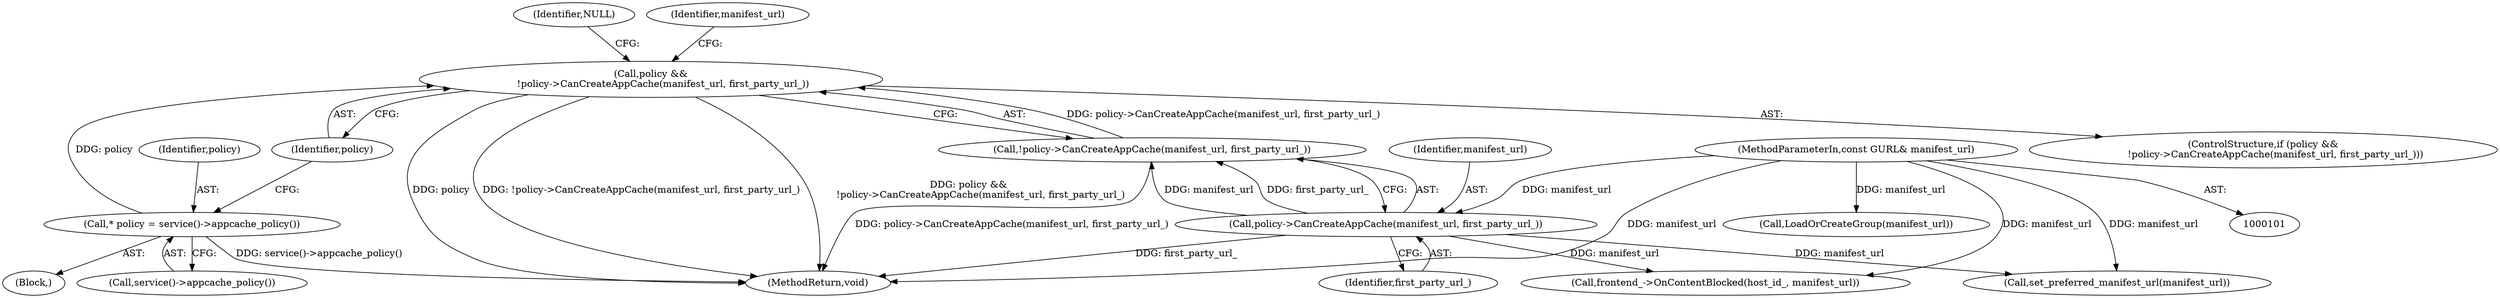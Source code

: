 digraph "0_Chrome_2cb006bc9d3ad16353ed49c2b75faea618156d0f_4@pointer" {
"1000168" [label="(Call,policy &&\n        !policy->CanCreateAppCache(manifest_url, first_party_url_))"];
"1000164" [label="(Call,* policy = service()->appcache_policy())"];
"1000170" [label="(Call,!policy->CanCreateAppCache(manifest_url, first_party_url_))"];
"1000171" [label="(Call,policy->CanCreateAppCache(manifest_url, first_party_url_))"];
"1000104" [label="(MethodParameterIn,const GURL& manifest_url)"];
"1000104" [label="(MethodParameterIn,const GURL& manifest_url)"];
"1000199" [label="(Call,LoadOrCreateGroup(manifest_url))"];
"1000165" [label="(Identifier,policy)"];
"1000176" [label="(Identifier,NULL)"];
"1000171" [label="(Call,policy->CanCreateAppCache(manifest_url, first_party_url_))"];
"1000169" [label="(Identifier,policy)"];
"1000195" [label="(Identifier,manifest_url)"];
"1000164" [label="(Call,* policy = service()->appcache_policy())"];
"1000159" [label="(Block,)"];
"1000205" [label="(MethodReturn,void)"];
"1000172" [label="(Identifier,manifest_url)"];
"1000167" [label="(ControlStructure,if (policy &&\n        !policy->CanCreateAppCache(manifest_url, first_party_url_)))"];
"1000170" [label="(Call,!policy->CanCreateAppCache(manifest_url, first_party_url_))"];
"1000173" [label="(Identifier,first_party_url_)"];
"1000190" [label="(Call,frontend_->OnContentBlocked(host_id_, manifest_url))"];
"1000194" [label="(Call,set_preferred_manifest_url(manifest_url))"];
"1000168" [label="(Call,policy &&\n        !policy->CanCreateAppCache(manifest_url, first_party_url_))"];
"1000166" [label="(Call,service()->appcache_policy())"];
"1000168" -> "1000167"  [label="AST: "];
"1000168" -> "1000169"  [label="CFG: "];
"1000168" -> "1000170"  [label="CFG: "];
"1000169" -> "1000168"  [label="AST: "];
"1000170" -> "1000168"  [label="AST: "];
"1000176" -> "1000168"  [label="CFG: "];
"1000195" -> "1000168"  [label="CFG: "];
"1000168" -> "1000205"  [label="DDG: policy &&\n        !policy->CanCreateAppCache(manifest_url, first_party_url_)"];
"1000168" -> "1000205"  [label="DDG: policy"];
"1000168" -> "1000205"  [label="DDG: !policy->CanCreateAppCache(manifest_url, first_party_url_)"];
"1000164" -> "1000168"  [label="DDG: policy"];
"1000170" -> "1000168"  [label="DDG: policy->CanCreateAppCache(manifest_url, first_party_url_)"];
"1000164" -> "1000159"  [label="AST: "];
"1000164" -> "1000166"  [label="CFG: "];
"1000165" -> "1000164"  [label="AST: "];
"1000166" -> "1000164"  [label="AST: "];
"1000169" -> "1000164"  [label="CFG: "];
"1000164" -> "1000205"  [label="DDG: service()->appcache_policy()"];
"1000170" -> "1000171"  [label="CFG: "];
"1000171" -> "1000170"  [label="AST: "];
"1000170" -> "1000205"  [label="DDG: policy->CanCreateAppCache(manifest_url, first_party_url_)"];
"1000171" -> "1000170"  [label="DDG: manifest_url"];
"1000171" -> "1000170"  [label="DDG: first_party_url_"];
"1000171" -> "1000173"  [label="CFG: "];
"1000172" -> "1000171"  [label="AST: "];
"1000173" -> "1000171"  [label="AST: "];
"1000171" -> "1000205"  [label="DDG: first_party_url_"];
"1000104" -> "1000171"  [label="DDG: manifest_url"];
"1000171" -> "1000190"  [label="DDG: manifest_url"];
"1000171" -> "1000194"  [label="DDG: manifest_url"];
"1000104" -> "1000101"  [label="AST: "];
"1000104" -> "1000205"  [label="DDG: manifest_url"];
"1000104" -> "1000190"  [label="DDG: manifest_url"];
"1000104" -> "1000194"  [label="DDG: manifest_url"];
"1000104" -> "1000199"  [label="DDG: manifest_url"];
}

